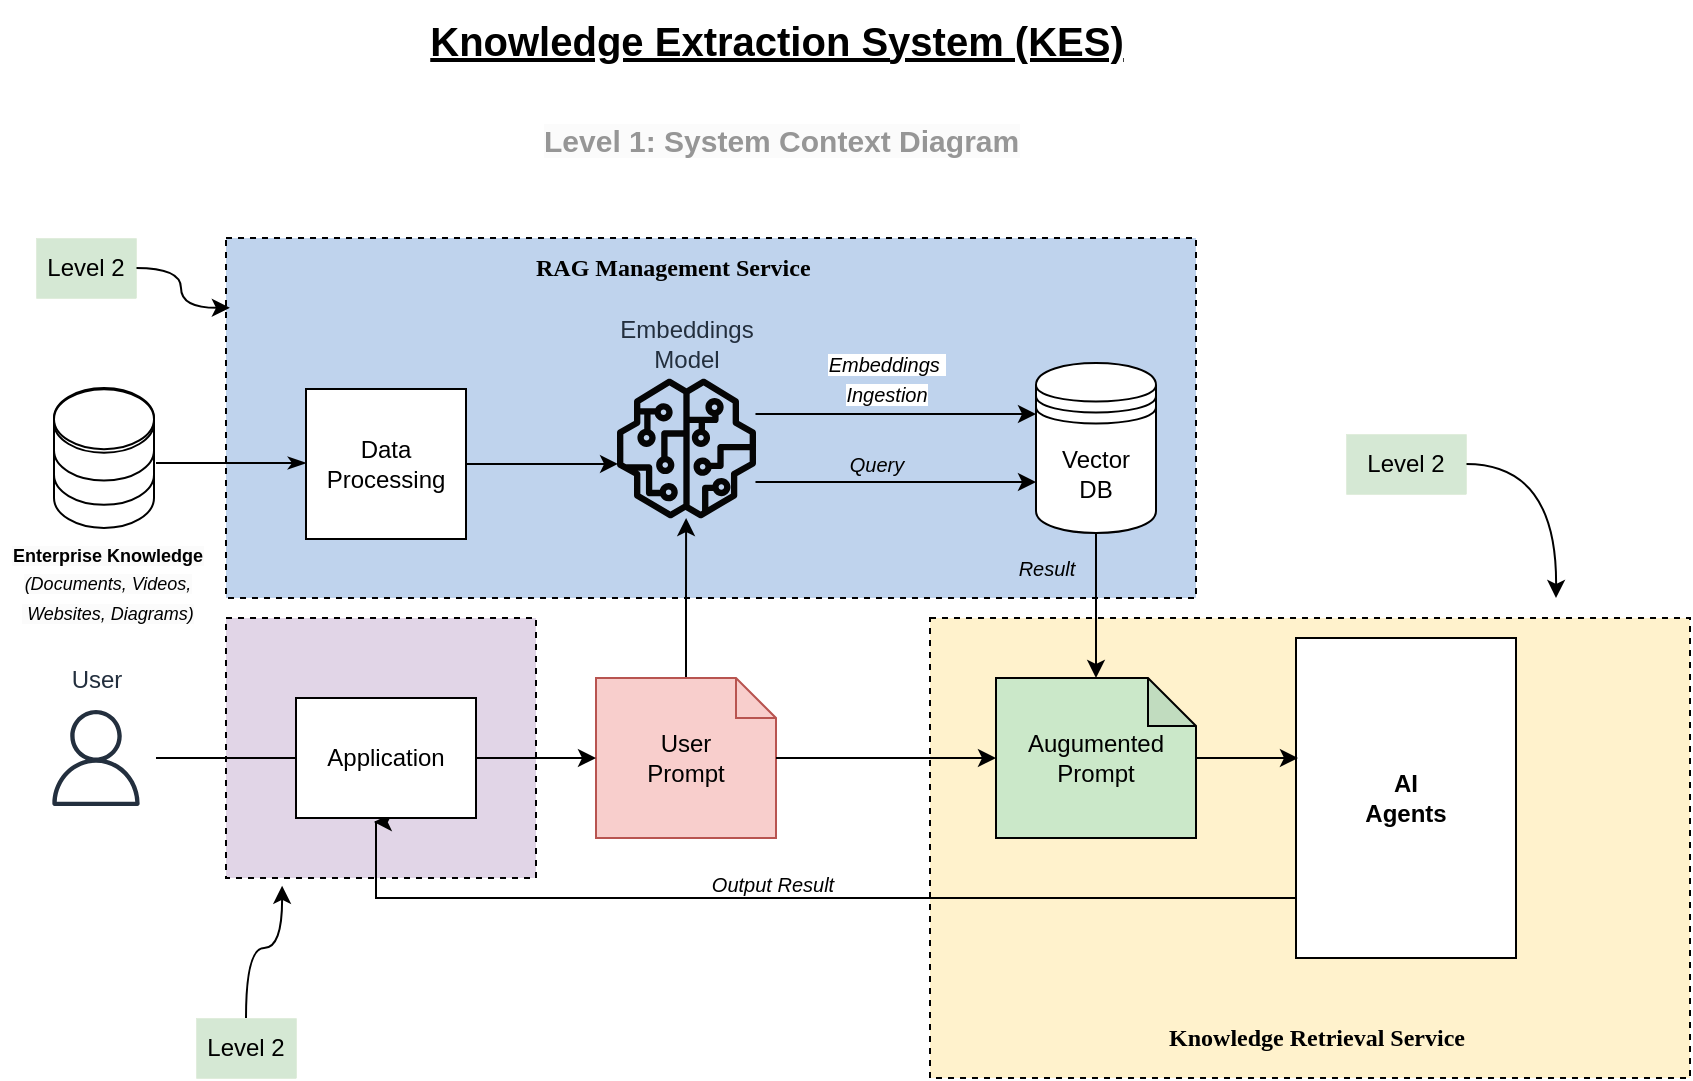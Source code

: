 <mxfile version="24.6.5" type="device" pages="3">
  <diagram id="IQ3GSKXfg_-eU6WozovR" name="L1: Context">
    <mxGraphModel dx="934" dy="600" grid="1" gridSize="10" guides="1" tooltips="1" connect="1" arrows="1" fold="1" page="1" pageScale="1" pageWidth="850" pageHeight="1100" math="0" shadow="0">
      <root>
        <mxCell id="0" />
        <mxCell id="1" parent="0" />
        <mxCell id="49wbYsz8vPmdmnc5h5OA-12" value="" style="rounded=0;whiteSpace=wrap;html=1;strokeColor=#000000;strokeWidth=1;fillColor=#e1d5e7;dashed=1;" parent="1" vertex="1">
          <mxGeometry x="115" y="309" width="155" height="130" as="geometry" />
        </mxCell>
        <mxCell id="osSxabv7Dy8EvOA_KzUz-53" value="" style="rounded=0;whiteSpace=wrap;html=1;strokeColor=default;strokeWidth=1;fillColor=#fff2cc;dashed=1;" parent="1" vertex="1">
          <mxGeometry x="467" y="309" width="380" height="230" as="geometry" />
        </mxCell>
        <mxCell id="osSxabv7Dy8EvOA_KzUz-44" value="" style="rounded=0;whiteSpace=wrap;html=1;strokeColor=default;strokeWidth=1;fillColor=#bfd3ed;dashed=1;" parent="1" vertex="1">
          <mxGeometry x="115" y="119" width="485" height="180" as="geometry" />
        </mxCell>
        <mxCell id="osSxabv7Dy8EvOA_KzUz-25" style="edgeStyle=orthogonalEdgeStyle;rounded=0;orthogonalLoop=1;jettySize=auto;html=1;entryX=0;entryY=0.7;entryDx=0;entryDy=0;fillColor=#fff2cc;strokeColor=#000000;" parent="1" source="osSxabv7Dy8EvOA_KzUz-6" target="osSxabv7Dy8EvOA_KzUz-7" edge="1">
          <mxGeometry relative="1" as="geometry">
            <Array as="points">
              <mxPoint x="410" y="241" />
              <mxPoint x="410" y="241" />
            </Array>
          </mxGeometry>
        </mxCell>
        <mxCell id="osSxabv7Dy8EvOA_KzUz-27" style="edgeStyle=orthogonalEdgeStyle;rounded=0;orthogonalLoop=1;jettySize=auto;html=1;entryX=0;entryY=0.3;entryDx=0;entryDy=0;" parent="1" source="osSxabv7Dy8EvOA_KzUz-6" target="osSxabv7Dy8EvOA_KzUz-7" edge="1">
          <mxGeometry relative="1" as="geometry">
            <Array as="points">
              <mxPoint x="410" y="207" />
              <mxPoint x="410" y="207" />
            </Array>
          </mxGeometry>
        </mxCell>
        <mxCell id="osSxabv7Dy8EvOA_KzUz-6" value="Embeddings&lt;br&gt;Model" style="outlineConnect=0;fontColor=#232F3E;gradientColor=none;fillColor=#050505;strokeColor=default;verticalLabelPosition=top;verticalAlign=bottom;align=center;html=1;fontSize=12;fontStyle=0;aspect=fixed;pointerEvents=1;shape=mxgraph.aws4.sagemaker_model;strokeWidth=0;labelPosition=center;shadow=0;expand=1;" parent="1" vertex="1">
          <mxGeometry x="310" y="189" width="70" height="70" as="geometry" />
        </mxCell>
        <mxCell id="osSxabv7Dy8EvOA_KzUz-7" value="Vector&lt;br&gt;DB" style="shape=datastore;whiteSpace=wrap;html=1;" parent="1" vertex="1">
          <mxGeometry x="520" y="181.5" width="60" height="85" as="geometry" />
        </mxCell>
        <mxCell id="osSxabv7Dy8EvOA_KzUz-40" style="edgeStyle=orthogonalEdgeStyle;rounded=0;orthogonalLoop=1;jettySize=auto;html=1;exitX=0;exitY=0.75;exitDx=0;exitDy=0;entryX=0.433;entryY=1.033;entryDx=0;entryDy=0;entryPerimeter=0;" parent="1" source="osSxabv7Dy8EvOA_KzUz-10" target="osSxabv7Dy8EvOA_KzUz-61" edge="1">
          <mxGeometry relative="1" as="geometry">
            <mxPoint x="190" y="419" as="targetPoint" />
            <Array as="points">
              <mxPoint x="650" y="449" />
              <mxPoint x="190" y="449" />
            </Array>
          </mxGeometry>
        </mxCell>
        <mxCell id="osSxabv7Dy8EvOA_KzUz-10" value="&lt;b&gt;AI&lt;br&gt;Agents&lt;/b&gt;" style="rounded=0;whiteSpace=wrap;html=1;" parent="1" vertex="1">
          <mxGeometry x="650" y="319" width="110" height="160" as="geometry" />
        </mxCell>
        <mxCell id="osSxabv7Dy8EvOA_KzUz-11" value="Augumented&lt;br&gt;Prompt" style="shape=note;whiteSpace=wrap;html=1;backgroundOutline=1;darkOpacity=0.05;fillColor=#cbe8c9;align=center;size=24;" parent="1" vertex="1">
          <mxGeometry x="500" y="339" width="100" height="80" as="geometry" />
        </mxCell>
        <mxCell id="osSxabv7Dy8EvOA_KzUz-23" style="edgeStyle=orthogonalEdgeStyle;rounded=0;orthogonalLoop=1;jettySize=auto;html=1;exitX=0.5;exitY=0;exitDx=0;exitDy=0;exitPerimeter=0;fillColor=#fff2cc;strokeColor=#000000;" parent="1" source="osSxabv7Dy8EvOA_KzUz-14" target="osSxabv7Dy8EvOA_KzUz-6" edge="1">
          <mxGeometry relative="1" as="geometry" />
        </mxCell>
        <mxCell id="osSxabv7Dy8EvOA_KzUz-14" value="User &lt;br&gt;Prompt" style="shape=note;size=20;whiteSpace=wrap;html=1;fillColor=#f8cecc;strokeColor=#b85450;" parent="1" vertex="1">
          <mxGeometry x="300" y="339" width="90" height="80" as="geometry" />
        </mxCell>
        <mxCell id="osSxabv7Dy8EvOA_KzUz-63" style="edgeStyle=orthogonalEdgeStyle;curved=1;rounded=0;orthogonalLoop=1;jettySize=auto;html=1;entryX=0;entryY=0.5;entryDx=0;entryDy=0;startArrow=none;startFill=0;endArrow=none;endFill=0;" parent="1" source="osSxabv7Dy8EvOA_KzUz-17" target="osSxabv7Dy8EvOA_KzUz-61" edge="1">
          <mxGeometry relative="1" as="geometry" />
        </mxCell>
        <mxCell id="osSxabv7Dy8EvOA_KzUz-17" value="User" style="sketch=0;outlineConnect=0;fontColor=#232F3E;gradientColor=none;strokeColor=#232F3E;fillColor=#ffffff;dashed=0;verticalLabelPosition=top;verticalAlign=bottom;align=center;html=1;fontSize=12;fontStyle=0;aspect=fixed;shape=mxgraph.aws4.resourceIcon;resIcon=mxgraph.aws4.user;labelPosition=center;" parent="1" vertex="1">
          <mxGeometry x="20" y="349" width="60" height="60" as="geometry" />
        </mxCell>
        <mxCell id="osSxabv7Dy8EvOA_KzUz-26" style="edgeStyle=orthogonalEdgeStyle;rounded=0;orthogonalLoop=1;jettySize=auto;html=1;entryX=0.5;entryY=0;entryDx=0;entryDy=0;entryPerimeter=0;fillColor=#fff2cc;strokeColor=#000000;" parent="1" source="osSxabv7Dy8EvOA_KzUz-7" target="osSxabv7Dy8EvOA_KzUz-11" edge="1">
          <mxGeometry relative="1" as="geometry" />
        </mxCell>
        <mxCell id="osSxabv7Dy8EvOA_KzUz-33" value="&lt;i style=&quot;font-size: 10px;&quot;&gt;Query&lt;/i&gt;" style="text;html=1;align=center;verticalAlign=middle;resizable=0;points=[];autosize=1;strokeColor=none;fillColor=none;fontSize=10;" parent="1" vertex="1">
          <mxGeometry x="415" y="217" width="50" height="30" as="geometry" />
        </mxCell>
        <mxCell id="osSxabv7Dy8EvOA_KzUz-36" value="&lt;i style=&quot;font-size: 10px;&quot;&gt;&lt;span style=&quot;background-color: rgb(255, 255, 255);&quot;&gt;Embeddings&amp;nbsp;&lt;/span&gt;&lt;br style=&quot;&quot;&gt;&lt;span style=&quot;background-color: rgb(255, 255, 255);&quot;&gt;Ingestion&lt;/span&gt;&lt;/i&gt;" style="text;html=1;align=center;verticalAlign=middle;resizable=0;points=[];autosize=1;strokeColor=none;fillColor=none;" parent="1" vertex="1">
          <mxGeometry x="405" y="169" width="80" height="40" as="geometry" />
        </mxCell>
        <mxCell id="osSxabv7Dy8EvOA_KzUz-37" value="&lt;i style=&quot;font-size: 10px;&quot;&gt;Result&lt;/i&gt;" style="text;html=1;align=center;verticalAlign=middle;resizable=0;points=[];autosize=1;strokeColor=none;fillColor=none;fontSize=10;" parent="1" vertex="1">
          <mxGeometry x="500" y="269" width="50" height="30" as="geometry" />
        </mxCell>
        <mxCell id="osSxabv7Dy8EvOA_KzUz-38" value="&lt;i style=&quot;font-size: 10px;&quot;&gt;Output Result&lt;/i&gt;" style="text;html=1;align=center;verticalAlign=middle;resizable=0;points=[];autosize=1;strokeColor=none;fillColor=none;fontSize=10;" parent="1" vertex="1">
          <mxGeometry x="348" y="427" width="80" height="30" as="geometry" />
        </mxCell>
        <mxCell id="49wbYsz8vPmdmnc5h5OA-10" style="edgeStyle=orthogonalEdgeStyle;rounded=0;orthogonalLoop=1;jettySize=auto;html=1;endArrow=none;endFill=0;startArrow=classicThin;startFill=1;" parent="1" source="osSxabv7Dy8EvOA_KzUz-42" edge="1">
          <mxGeometry relative="1" as="geometry">
            <mxPoint x="80" y="231.5" as="targetPoint" />
          </mxGeometry>
        </mxCell>
        <mxCell id="osSxabv7Dy8EvOA_KzUz-42" value="Data &lt;br&gt;Processing" style="rounded=0;whiteSpace=wrap;html=1;" parent="1" vertex="1">
          <mxGeometry x="155" y="194.5" width="80" height="75" as="geometry" />
        </mxCell>
        <mxCell id="osSxabv7Dy8EvOA_KzUz-59" style="edgeStyle=orthogonalEdgeStyle;curved=1;rounded=0;orthogonalLoop=1;jettySize=auto;html=1;entryX=0.004;entryY=0.194;entryDx=0;entryDy=0;entryPerimeter=0;" parent="1" source="osSxabv7Dy8EvOA_KzUz-48" target="osSxabv7Dy8EvOA_KzUz-44" edge="1">
          <mxGeometry relative="1" as="geometry" />
        </mxCell>
        <mxCell id="osSxabv7Dy8EvOA_KzUz-48" value="Level 2" style="rounded=0;whiteSpace=wrap;html=1;fillColor=#d5e8d4;strokeColor=#82b366;strokeWidth=0;" parent="1" vertex="1">
          <mxGeometry x="20" y="119" width="50" height="30" as="geometry" />
        </mxCell>
        <mxCell id="osSxabv7Dy8EvOA_KzUz-64" style="edgeStyle=orthogonalEdgeStyle;curved=1;rounded=0;orthogonalLoop=1;jettySize=auto;html=1;" parent="1" source="osSxabv7Dy8EvOA_KzUz-52" edge="1">
          <mxGeometry relative="1" as="geometry">
            <mxPoint x="780" y="299" as="targetPoint" />
          </mxGeometry>
        </mxCell>
        <mxCell id="osSxabv7Dy8EvOA_KzUz-52" value="Level 2" style="rounded=0;whiteSpace=wrap;html=1;fillColor=#d5e8d4;strokeColor=#82b366;strokeWidth=0;" parent="1" vertex="1">
          <mxGeometry x="675" y="217" width="60" height="30" as="geometry" />
        </mxCell>
        <mxCell id="osSxabv7Dy8EvOA_KzUz-60" value="&lt;font style=&quot;font-size: 20px;&quot;&gt;&lt;b&gt;&lt;u&gt;&lt;span style=&quot;background-color: initial;&quot;&gt;Knowledge Extraction System (KES)&lt;/span&gt;&lt;/u&gt;&lt;/b&gt;&lt;/font&gt;" style="text;html=1;align=center;verticalAlign=middle;resizable=0;points=[];autosize=1;strokeColor=none;fillColor=none;" parent="1" vertex="1">
          <mxGeometry x="205" width="370" height="40" as="geometry" />
        </mxCell>
        <mxCell id="osSxabv7Dy8EvOA_KzUz-61" value="Application" style="rounded=0;whiteSpace=wrap;html=1;" parent="1" vertex="1">
          <mxGeometry x="150" y="349" width="90" height="60" as="geometry" />
        </mxCell>
        <mxCell id="osSxabv7Dy8EvOA_KzUz-65" value="&lt;b&gt;&lt;font face=&quot;Verdana&quot;&gt;Knowledge Retrieval Service&lt;/font&gt;&lt;/b&gt;" style="text;html=1;align=center;verticalAlign=middle;resizable=0;points=[];autosize=1;strokeColor=none;fillColor=none;" parent="1" vertex="1">
          <mxGeometry x="550" y="504" width="220" height="30" as="geometry" />
        </mxCell>
        <mxCell id="osSxabv7Dy8EvOA_KzUz-66" value="&lt;b&gt;&lt;font face=&quot;Verdana&quot;&gt;RAG Management Service&lt;/font&gt;&lt;/b&gt;" style="text;html=1;align=left;verticalAlign=middle;resizable=0;points=[];autosize=1;strokeColor=none;fillColor=none;" parent="1" vertex="1">
          <mxGeometry x="267.5" y="119" width="200" height="30" as="geometry" />
        </mxCell>
        <mxCell id="vlpLG25OEq0fYvbnJFTa-1" style="edgeStyle=orthogonalEdgeStyle;rounded=0;orthogonalLoop=1;jettySize=auto;html=1;entryX=0;entryY=0.5;entryDx=0;entryDy=0;entryPerimeter=0;" parent="1" source="osSxabv7Dy8EvOA_KzUz-61" target="osSxabv7Dy8EvOA_KzUz-14" edge="1">
          <mxGeometry relative="1" as="geometry" />
        </mxCell>
        <mxCell id="vlpLG25OEq0fYvbnJFTa-2" style="edgeStyle=orthogonalEdgeStyle;rounded=0;orthogonalLoop=1;jettySize=auto;html=1;entryX=0;entryY=0.5;entryDx=0;entryDy=0;entryPerimeter=0;" parent="1" source="osSxabv7Dy8EvOA_KzUz-14" target="osSxabv7Dy8EvOA_KzUz-11" edge="1">
          <mxGeometry relative="1" as="geometry" />
        </mxCell>
        <mxCell id="vlpLG25OEq0fYvbnJFTa-4" style="edgeStyle=orthogonalEdgeStyle;rounded=0;orthogonalLoop=1;jettySize=auto;html=1;entryX=0.009;entryY=0.375;entryDx=0;entryDy=0;entryPerimeter=0;" parent="1" source="osSxabv7Dy8EvOA_KzUz-11" target="osSxabv7Dy8EvOA_KzUz-10" edge="1">
          <mxGeometry relative="1" as="geometry" />
        </mxCell>
        <mxCell id="49wbYsz8vPmdmnc5h5OA-5" value="" style="group" parent="1" vertex="1" connectable="0">
          <mxGeometry x="29" y="194" width="50" height="70" as="geometry" />
        </mxCell>
        <mxCell id="49wbYsz8vPmdmnc5h5OA-1" value="" style="shape=cylinder3;whiteSpace=wrap;html=1;boundedLbl=1;backgroundOutline=1;size=15;" parent="49wbYsz8vPmdmnc5h5OA-5" vertex="1">
          <mxGeometry y="23.719" width="50" height="46.281" as="geometry" />
        </mxCell>
        <mxCell id="49wbYsz8vPmdmnc5h5OA-2" value="" style="shape=cylinder3;whiteSpace=wrap;html=1;boundedLbl=1;backgroundOutline=1;size=15;" parent="49wbYsz8vPmdmnc5h5OA-5" vertex="1">
          <mxGeometry y="12.149" width="50" height="46.281" as="geometry" />
        </mxCell>
        <mxCell id="49wbYsz8vPmdmnc5h5OA-4" value="" style="shape=cylinder3;whiteSpace=wrap;html=1;boundedLbl=1;backgroundOutline=1;size=15;" parent="49wbYsz8vPmdmnc5h5OA-5" vertex="1">
          <mxGeometry width="50" height="46.281" as="geometry" />
        </mxCell>
        <mxCell id="49wbYsz8vPmdmnc5h5OA-3" value="" style="shape=cylinder3;whiteSpace=wrap;html=1;boundedLbl=1;backgroundOutline=1;size=15;" parent="49wbYsz8vPmdmnc5h5OA-5" vertex="1">
          <mxGeometry y="0.579" width="50" height="31.818" as="geometry" />
        </mxCell>
        <mxCell id="49wbYsz8vPmdmnc5h5OA-6" value="&lt;b&gt;&lt;span style=&quot;color: rgb(0, 0, 0); font-family: Helvetica; font-size: 9px; font-style: normal; font-variant-ligatures: normal; font-variant-caps: normal; letter-spacing: normal; orphans: 2; text-indent: 0px; text-transform: none; widows: 2; word-spacing: 0px; -webkit-text-stroke-width: 0px; white-space: nowrap; background-color: rgb(251, 251, 251); text-decoration-thickness: initial; text-decoration-style: initial; text-decoration-color: initial; float: none; display: inline !important;&quot;&gt;Enterprise Knowledge&lt;/span&gt;&lt;br style=&quot;forced-color-adjust: none; color: rgb(0, 0, 0); font-family: Helvetica; font-size: 9px; font-style: normal; font-variant-ligatures: normal; font-variant-caps: normal; letter-spacing: normal; orphans: 2; text-indent: 0px; text-transform: none; widows: 2; word-spacing: 0px; -webkit-text-stroke-width: 0px; white-space: nowrap; background-color: rgb(251, 251, 251); text-decoration-thickness: initial; text-decoration-style: initial; text-decoration-color: initial;&quot;&gt;&lt;/b&gt;&lt;i style=&quot;forced-color-adjust: none; color: rgb(0, 0, 0); font-family: Helvetica; font-size: 9px; font-variant-ligatures: normal; font-variant-caps: normal; font-weight: 400; letter-spacing: normal; orphans: 2; text-indent: 0px; text-transform: none; widows: 2; word-spacing: 0px; -webkit-text-stroke-width: 0px; white-space: nowrap; background-color: rgb(251, 251, 251); text-decoration-thickness: initial; text-decoration-style: initial; text-decoration-color: initial;&quot;&gt;(Documents, Videos,&lt;br style=&quot;forced-color-adjust: none;&quot;&gt;&amp;nbsp;Websites, Diagrams)&lt;/i&gt;" style="text;whiteSpace=wrap;html=1;align=center;" parent="1" vertex="1">
          <mxGeometry x="2" y="263" width="108" height="57" as="geometry" />
        </mxCell>
        <mxCell id="49wbYsz8vPmdmnc5h5OA-11" style="edgeStyle=orthogonalEdgeStyle;rounded=0;orthogonalLoop=1;jettySize=auto;html=1;entryX=0.011;entryY=0.614;entryDx=0;entryDy=0;entryPerimeter=0;" parent="1" source="osSxabv7Dy8EvOA_KzUz-42" target="osSxabv7Dy8EvOA_KzUz-6" edge="1">
          <mxGeometry relative="1" as="geometry" />
        </mxCell>
        <mxCell id="49wbYsz8vPmdmnc5h5OA-13" value="Level 2" style="rounded=0;whiteSpace=wrap;html=1;fillColor=#d5e8d4;strokeColor=#82b366;strokeWidth=0;" parent="1" vertex="1">
          <mxGeometry x="100" y="509" width="50" height="30" as="geometry" />
        </mxCell>
        <mxCell id="49wbYsz8vPmdmnc5h5OA-16" style="edgeStyle=orthogonalEdgeStyle;curved=1;rounded=0;orthogonalLoop=1;jettySize=auto;html=1;exitX=0.5;exitY=0;exitDx=0;exitDy=0;entryX=0.181;entryY=1.03;entryDx=0;entryDy=0;entryPerimeter=0;" parent="1" source="49wbYsz8vPmdmnc5h5OA-13" target="49wbYsz8vPmdmnc5h5OA-12" edge="1">
          <mxGeometry relative="1" as="geometry" />
        </mxCell>
        <mxCell id="EMXtW1XM2IFaAMDubXws-1" value="&lt;b style=&quot;forced-color-adjust: none; font-family: Helvetica; font-size: 15px; font-style: normal; font-variant-ligatures: normal; font-variant-caps: normal; letter-spacing: normal; orphans: 2; text-align: center; text-indent: 0px; text-transform: none; widows: 2; word-spacing: 0px; -webkit-text-stroke-width: 0px; white-space: nowrap; background-color: rgb(251, 251, 251);&quot;&gt;&lt;span style=&quot;forced-color-adjust: none; font-size: 15px;&quot;&gt;&lt;span style=&quot;forced-color-adjust: none; background-color: initial; font-size: 15px;&quot;&gt;Level 1: System Context Diagram&lt;/span&gt;&lt;/span&gt;&lt;/b&gt;" style="text;whiteSpace=wrap;html=1;fontColor=#969696;fontStyle=0;fontSize=15;" parent="1" vertex="1">
          <mxGeometry x="272" y="55" width="250" height="30" as="geometry" />
        </mxCell>
      </root>
    </mxGraphModel>
  </diagram>
  <diagram id="Do5Yi-nUrpJ-TU3zVLvw" name="L2:  RMS">
    <mxGraphModel dx="934" dy="600" grid="1" gridSize="10" guides="1" tooltips="1" connect="1" arrows="1" fold="1" page="1" pageScale="1" pageWidth="850" pageHeight="1100" math="0" shadow="0">
      <root>
        <mxCell id="0" />
        <mxCell id="1" parent="0" />
        <mxCell id="qwRbH4NGkkBx0wUy_MrU-9" style="edgeStyle=elbowEdgeStyle;rounded=0;orthogonalLoop=1;jettySize=auto;elbow=vertical;html=1;exitX=0.25;exitY=1;exitDx=0;exitDy=0;endArrow=none;endFill=0;startArrow=classicThin;startFill=1;" parent="1" source="qwRbH4NGkkBx0wUy_MrU-5" edge="1">
          <mxGeometry relative="1" as="geometry">
            <mxPoint x="453" y="400" as="targetPoint" />
          </mxGeometry>
        </mxCell>
        <mxCell id="qwRbH4NGkkBx0wUy_MrU-5" value="" style="whiteSpace=wrap;html=1;aspect=fixed;fillColor=#f5f5f5;fontColor=#333333;strokeColor=#969696;" parent="1" vertex="1">
          <mxGeometry x="430.47" y="230" width="89.53" height="89.53" as="geometry" />
        </mxCell>
        <mxCell id="qwRbH4NGkkBx0wUy_MrU-1" style="edgeStyle=elbowEdgeStyle;rounded=0;orthogonalLoop=1;jettySize=auto;elbow=vertical;html=1;entryX=0.5;entryY=0;entryDx=0;entryDy=0;" parent="1" edge="1">
          <mxGeometry relative="1" as="geometry">
            <mxPoint x="672.0" y="219.94" as="targetPoint" />
            <mxPoint x="472" y="230" as="sourcePoint" />
            <Array as="points">
              <mxPoint x="570" y="180" />
            </Array>
          </mxGeometry>
        </mxCell>
        <mxCell id="qwRbH4NGkkBx0wUy_MrU-3" style="edgeStyle=elbowEdgeStyle;rounded=0;orthogonalLoop=1;jettySize=auto;elbow=vertical;html=1;entryX=0.5;entryY=1;entryDx=0;entryDy=0;" parent="1" edge="1">
          <mxGeometry relative="1" as="geometry">
            <mxPoint x="654" y="312.47" as="targetPoint" />
            <mxPoint x="475" y="321" as="sourcePoint" />
            <Array as="points">
              <mxPoint x="560" y="341" />
            </Array>
          </mxGeometry>
        </mxCell>
        <mxCell id="93rpx-9AS516aNNzOWQ3-4" value="" style="outlineConnect=0;fontColor=#232F3E;gradientColor=none;fillColor=#050505;strokeColor=default;verticalLabelPosition=bottom;verticalAlign=top;align=center;html=1;fontSize=12;fontStyle=0;aspect=fixed;pointerEvents=1;shape=mxgraph.aws4.sagemaker_model;strokeWidth=0;labelPosition=center;shadow=0;expand=1;" parent="1" vertex="1">
          <mxGeometry x="440" y="241.47" width="70" height="70" as="geometry" />
        </mxCell>
        <mxCell id="qwRbH4NGkkBx0wUy_MrU-10" style="edgeStyle=elbowEdgeStyle;rounded=0;orthogonalLoop=1;jettySize=auto;elbow=vertical;html=1;" parent="1" source="93rpx-9AS516aNNzOWQ3-5" edge="1">
          <mxGeometry relative="1" as="geometry">
            <mxPoint x="675" y="400" as="targetPoint" />
          </mxGeometry>
        </mxCell>
        <mxCell id="93rpx-9AS516aNNzOWQ3-5" value="Vector&lt;br&gt;DB&lt;div&gt;&lt;i&gt;(Regular or Graph)&lt;/i&gt;&lt;/div&gt;" style="shape=datastore;whiteSpace=wrap;html=1;fillColor=none;strokeColor=default;" parent="1" vertex="1">
          <mxGeometry x="620" y="219.94" width="110" height="91.53" as="geometry" />
        </mxCell>
        <mxCell id="93rpx-9AS516aNNzOWQ3-6" value="&lt;i style=&quot;font-size: 10px;&quot;&gt;Data&amp;nbsp;&lt;br&gt;Chunks&lt;/i&gt;" style="text;html=1;align=center;verticalAlign=middle;resizable=0;points=[];autosize=1;strokeColor=none;fillColor=none;fontSize=10;" parent="1" vertex="1">
          <mxGeometry x="370.47" y="238.47" width="60" height="40" as="geometry" />
        </mxCell>
        <mxCell id="93rpx-9AS516aNNzOWQ3-7" value="&lt;span style=&quot;font-size: 10px; background-color: rgb(255, 255, 255);&quot;&gt;&lt;i&gt;User Prompt&lt;/i&gt;&lt;/span&gt;" style="text;html=1;align=center;verticalAlign=middle;resizable=0;points=[];autosize=1;strokeColor=none;fillColor=none;" parent="1" vertex="1">
          <mxGeometry x="414" y="400" width="80" height="30" as="geometry" />
        </mxCell>
        <mxCell id="93rpx-9AS516aNNzOWQ3-8" value="&lt;i style=&quot;font-size: 10px;&quot;&gt;Embeddings&lt;/i&gt;" style="text;html=1;align=center;verticalAlign=middle;resizable=0;points=[];autosize=1;strokeColor=none;fillColor=none;fontSize=10;" parent="1" vertex="1">
          <mxGeometry x="530" y="158" width="80" height="30" as="geometry" />
        </mxCell>
        <mxCell id="MTiPL73PXNJhoYqY0i4r-1" value="&lt;font style=&quot;font-size: 20px;&quot;&gt;&lt;b&gt;&lt;u&gt;&lt;span style=&quot;background-color: initial;&quot;&gt;Knowledge Extraction System&lt;/span&gt;&lt;/u&gt;&lt;/b&gt;&lt;/font&gt;" style="text;html=1;align=center;verticalAlign=middle;resizable=0;points=[];autosize=1;strokeColor=none;fillColor=none;" parent="1" vertex="1">
          <mxGeometry x="235" width="310" height="40" as="geometry" />
        </mxCell>
        <mxCell id="86cQk14IcCjGzj0LjTL6-1" value="&lt;b style=&quot;forced-color-adjust: none; font-family: Helvetica; font-size: 15px; font-style: normal; font-variant-ligatures: normal; font-variant-caps: normal; letter-spacing: normal; orphans: 2; text-align: center; text-indent: 0px; text-transform: none; widows: 2; word-spacing: 0px; -webkit-text-stroke-width: 0px; white-space: nowrap; background-color: rgb(251, 251, 251);&quot;&gt;&lt;span style=&quot;forced-color-adjust: none; font-size: 15px;&quot;&gt;&lt;span style=&quot;forced-color-adjust: none; background-color: initial; font-size: 15px;&quot;&gt;Level 2: RAG Management Service&lt;/span&gt;&lt;/span&gt;&lt;/b&gt;" style="text;whiteSpace=wrap;html=1;fontColor=#969696;fontStyle=0;fontSize=15;" parent="1" vertex="1">
          <mxGeometry x="272" y="55" width="250" height="30" as="geometry" />
        </mxCell>
        <mxCell id="Dt43Sou8rgymxmS0eVFY-34" style="edgeStyle=orthogonalEdgeStyle;rounded=0;orthogonalLoop=1;jettySize=auto;html=1;" parent="1" edge="1">
          <mxGeometry relative="1" as="geometry">
            <mxPoint x="290.0" y="275" as="targetPoint" />
            <mxPoint x="260.0" y="275.059" as="sourcePoint" />
          </mxGeometry>
        </mxCell>
        <mxCell id="Dt43Sou8rgymxmS0eVFY-18" style="edgeStyle=orthogonalEdgeStyle;curved=1;rounded=0;orthogonalLoop=1;jettySize=auto;html=1;entryX=0;entryY=0.816;entryDx=0;entryDy=0;entryPerimeter=0;endArrow=classicThin;endFill=1;" parent="1" edge="1">
          <mxGeometry relative="1" as="geometry">
            <mxPoint x="107" y="422" as="sourcePoint" />
            <mxPoint x="160.0" y="422" as="targetPoint" />
          </mxGeometry>
        </mxCell>
        <mxCell id="Dt43Sou8rgymxmS0eVFY-19" style="edgeStyle=orthogonalEdgeStyle;curved=1;rounded=0;orthogonalLoop=1;jettySize=auto;html=1;entryX=-0.008;entryY=0.616;entryDx=0;entryDy=0;entryPerimeter=0;endArrow=classicThin;endFill=1;" parent="1" edge="1">
          <mxGeometry relative="1" as="geometry">
            <mxPoint x="108.0" y="360" as="sourcePoint" />
            <mxPoint x="159.2" y="360" as="targetPoint" />
          </mxGeometry>
        </mxCell>
        <mxCell id="Dt43Sou8rgymxmS0eVFY-20" style="edgeStyle=orthogonalEdgeStyle;curved=1;rounded=0;orthogonalLoop=1;jettySize=auto;html=1;entryX=-0.025;entryY=0.384;entryDx=0;entryDy=0;entryPerimeter=0;" parent="1" edge="1">
          <mxGeometry relative="1" as="geometry">
            <mxPoint x="107.5" y="294.0" as="sourcePoint" />
            <mxPoint x="157.5" y="294.0" as="targetPoint" />
          </mxGeometry>
        </mxCell>
        <mxCell id="Dt43Sou8rgymxmS0eVFY-21" style="edgeStyle=orthogonalEdgeStyle;curved=1;rounded=0;orthogonalLoop=1;jettySize=auto;html=1;entryX=-0.008;entryY=0.176;entryDx=0;entryDy=0;entryPerimeter=0;" parent="1" edge="1">
          <mxGeometry relative="1" as="geometry">
            <mxPoint x="107.5" y="194" as="sourcePoint" />
            <mxPoint x="159.2" y="194" as="targetPoint" />
          </mxGeometry>
        </mxCell>
        <mxCell id="qwRbH4NGkkBx0wUy_MrU-8" style="edgeStyle=elbowEdgeStyle;rounded=0;orthogonalLoop=1;jettySize=auto;elbow=vertical;html=1;" parent="1" edge="1">
          <mxGeometry relative="1" as="geometry">
            <mxPoint x="430.0" y="276.705" as="targetPoint" />
            <mxPoint x="370.0" y="276.353" as="sourcePoint" />
          </mxGeometry>
        </mxCell>
        <mxCell id="qwRbH4NGkkBx0wUy_MrU-2" value="&lt;span style=&quot;color: rgb(35, 47, 62); font-family: Helvetica; font-size: 12px; font-style: normal; font-variant-ligatures: normal; font-variant-caps: normal; font-weight: 400; letter-spacing: normal; orphans: 2; text-align: center; text-indent: 0px; text-transform: none; widows: 2; word-spacing: 0px; -webkit-text-stroke-width: 0px; white-space: nowrap; background-color: rgb(251, 251, 251); text-decoration-thickness: initial; text-decoration-style: initial; text-decoration-color: initial; display: inline !important; float: none;&quot;&gt;Embeddings&lt;/span&gt;&lt;br style=&quot;forced-color-adjust: none; color: rgb(35, 47, 62); font-family: Helvetica; font-size: 12px; font-style: normal; font-variant-ligatures: normal; font-variant-caps: normal; font-weight: 400; letter-spacing: normal; orphans: 2; text-align: center; text-indent: 0px; text-transform: none; widows: 2; word-spacing: 0px; -webkit-text-stroke-width: 0px; white-space: nowrap; background-color: rgb(251, 251, 251); text-decoration-thickness: initial; text-decoration-style: initial; text-decoration-color: initial;&quot;&gt;&lt;span style=&quot;color: rgb(35, 47, 62); font-family: Helvetica; font-size: 12px; font-style: normal; font-variant-ligatures: normal; font-variant-caps: normal; font-weight: 400; letter-spacing: normal; orphans: 2; text-align: center; text-indent: 0px; text-transform: none; widows: 2; word-spacing: 0px; -webkit-text-stroke-width: 0px; white-space: nowrap; background-color: rgb(251, 251, 251); text-decoration-thickness: initial; text-decoration-style: initial; text-decoration-color: initial; display: inline !important; float: none;&quot;&gt;Model&lt;/span&gt;" style="text;whiteSpace=wrap;html=1;" parent="1" vertex="1">
          <mxGeometry x="522" y="259.77" width="70" height="30" as="geometry" />
        </mxCell>
        <mxCell id="qwRbH4NGkkBx0wUy_MrU-4" value="&lt;i style=&quot;font-size: 10px;&quot;&gt;Query&lt;/i&gt;" style="text;html=1;align=center;verticalAlign=middle;resizable=0;points=[];autosize=1;strokeColor=none;fillColor=none;fontSize=10;" parent="1" vertex="1">
          <mxGeometry x="547" y="335" width="50" height="30" as="geometry" />
        </mxCell>
        <mxCell id="nl_Egu4imAR9o_nuHrb0-1" value="&lt;span style=&quot;font-size: 10px; background-color: rgb(255, 255, 255);&quot;&gt;&lt;i&gt;Query Result&lt;/i&gt;&lt;/span&gt;" style="text;html=1;align=center;verticalAlign=middle;resizable=0;points=[];autosize=1;strokeColor=none;fillColor=none;" parent="1" vertex="1">
          <mxGeometry x="635" y="400" width="80" height="30" as="geometry" />
        </mxCell>
        <mxCell id="RJXXtSjSS3QT3LCxNwAX-1" value="&lt;b&gt;Data&amp;nbsp;&lt;br&gt;Pre-processor&lt;/b&gt;" style="rounded=1;whiteSpace=wrap;html=1;fillColor=#969696;strokeColor=none;" parent="1" vertex="1">
          <mxGeometry x="160" y="164" width="100" height="286" as="geometry" />
        </mxCell>
        <mxCell id="RJXXtSjSS3QT3LCxNwAX-3" value="Documents" style="html=1;verticalLabelPosition=bottom;align=center;labelBackgroundColor=#ffffff;verticalAlign=top;strokeWidth=2;strokeColor=#0080F0;shadow=0;dashed=0;shape=mxgraph.ios7.icons.documents;" parent="1" vertex="1">
          <mxGeometry x="63" y="278" width="30" height="33.47" as="geometry" />
        </mxCell>
        <mxCell id="RJXXtSjSS3QT3LCxNwAX-4" value="Audio &amp;amp; Video" style="html=1;verticalLabelPosition=bottom;align=center;labelBackgroundColor=#ffffff;verticalAlign=top;strokeWidth=2;strokeColor=#0080F0;shadow=0;dashed=0;shape=mxgraph.ios7.icons.video_conversation;" parent="1" vertex="1">
          <mxGeometry x="60" y="350" width="36" height="20" as="geometry" />
        </mxCell>
        <mxCell id="RJXXtSjSS3QT3LCxNwAX-5" value="Technical Diagrams&lt;br&gt;&amp;amp; Other Pictures" style="shape=image;html=1;verticalAlign=top;verticalLabelPosition=bottom;labelBackgroundColor=#ffffff;imageAspect=0;aspect=fixed;image=https://cdn4.iconfinder.com/data/icons/evil-icons-user-interface/64/picture-128.png;imageBackground=none;" parent="1" vertex="1">
          <mxGeometry x="47" y="393" width="60" height="60" as="geometry" />
        </mxCell>
        <mxCell id="RJXXtSjSS3QT3LCxNwAX-10" value="Wiki &amp;amp; Web&lt;br&gt;Pages" style="sketch=0;pointerEvents=1;shadow=0;dashed=0;html=1;strokeColor=none;fillColor=#505050;labelPosition=center;verticalLabelPosition=bottom;verticalAlign=top;outlineConnect=0;align=center;shape=mxgraph.office.concepts.web_page;" parent="1" vertex="1">
          <mxGeometry x="60" y="170" width="50" height="54" as="geometry" />
        </mxCell>
        <mxCell id="RJXXtSjSS3QT3LCxNwAX-11" value="Data&lt;br&gt;Chunker" style="rounded=1;whiteSpace=wrap;html=1;" parent="1" vertex="1">
          <mxGeometry x="290" y="232.77" width="80" height="85.23" as="geometry" />
        </mxCell>
      </root>
    </mxGraphModel>
  </diagram>
  <diagram name="L2: KRS" id="b4Y0_WHi4mjiEJA2zrHK">
    <mxGraphModel dx="934" dy="600" grid="1" gridSize="10" guides="1" tooltips="1" connect="1" arrows="1" fold="1" page="1" pageScale="1" pageWidth="850" pageHeight="1100" math="0" shadow="0">
      <root>
        <mxCell id="NX4XYnB-upziRBIt7shQ-0" />
        <mxCell id="NX4XYnB-upziRBIt7shQ-1" parent="NX4XYnB-upziRBIt7shQ-0" />
        <mxCell id="NX4XYnB-upziRBIt7shQ-13" value="&lt;font style=&quot;font-size: 20px;&quot;&gt;&lt;b&gt;&lt;u&gt;&lt;span style=&quot;background-color: initial;&quot;&gt;Knowledge Extraction System&lt;/span&gt;&lt;/u&gt;&lt;/b&gt;&lt;/font&gt;" style="text;html=1;align=center;verticalAlign=middle;resizable=0;points=[];autosize=1;strokeColor=none;fillColor=none;" vertex="1" parent="NX4XYnB-upziRBIt7shQ-1">
          <mxGeometry x="235" width="310" height="40" as="geometry" />
        </mxCell>
        <mxCell id="NX4XYnB-upziRBIt7shQ-19" value="&lt;b style=&quot;forced-color-adjust: none; font-family: Helvetica; font-size: 15px; font-style: normal; font-variant-ligatures: normal; font-variant-caps: normal; letter-spacing: normal; orphans: 2; text-align: center; text-indent: 0px; text-transform: none; widows: 2; word-spacing: 0px; -webkit-text-stroke-width: 0px; white-space: nowrap; background-color: rgb(251, 251, 251);&quot;&gt;&lt;span style=&quot;forced-color-adjust: none; font-size: 15px;&quot;&gt;&lt;span style=&quot;forced-color-adjust: none; background-color: initial; font-size: 15px;&quot;&gt;Level 2: Knowledge Retrieval Service&lt;/span&gt;&lt;/span&gt;&lt;/b&gt;" style="text;whiteSpace=wrap;html=1;fontColor=#969696;fontStyle=0;fontSize=15;" vertex="1" parent="NX4XYnB-upziRBIt7shQ-1">
          <mxGeometry x="251" y="55" width="278" height="35" as="geometry" />
        </mxCell>
        <mxCell id="b-WuG7lMmvFp4cQlwH-K-1" style="edgeStyle=elbowEdgeStyle;rounded=0;orthogonalLoop=1;jettySize=auto;elbow=vertical;html=1;startArrow=classicThin;startFill=1;endArrow=none;endFill=0;entryX=1;entryY=0.5;entryDx=0;entryDy=0;" edge="1" parent="NX4XYnB-upziRBIt7shQ-1" source="b-WuG7lMmvFp4cQlwH-K-0" target="m4i0xq7XcvS2uddOrQqP-0">
          <mxGeometry relative="1" as="geometry">
            <mxPoint x="86" y="241" as="targetPoint" />
          </mxGeometry>
        </mxCell>
        <mxCell id="Cpm7kUXZ52MSqkf3I4yN-5" style="edgeStyle=elbowEdgeStyle;rounded=0;orthogonalLoop=1;jettySize=auto;elbow=vertical;html=1;" edge="1" parent="NX4XYnB-upziRBIt7shQ-1" source="b-WuG7lMmvFp4cQlwH-K-0" target="Cpm7kUXZ52MSqkf3I4yN-4">
          <mxGeometry relative="1" as="geometry" />
        </mxCell>
        <mxCell id="b-WuG7lMmvFp4cQlwH-K-0" value="Prompt&lt;br&gt;Template" style="rounded=1;whiteSpace=wrap;html=1;" vertex="1" parent="NX4XYnB-upziRBIt7shQ-1">
          <mxGeometry x="346" y="211" width="120" height="60" as="geometry" />
        </mxCell>
        <mxCell id="b-WuG7lMmvFp4cQlwH-K-2" value="&lt;div style=&quot;text-align: center;&quot;&gt;&lt;span style=&quot;background-color: initial;&quot;&gt;Vector DB&lt;br&gt;Query Result&lt;/span&gt;&lt;/div&gt;" style="text;whiteSpace=wrap;html=1;fontStyle=2" vertex="1" parent="NX4XYnB-upziRBIt7shQ-1">
          <mxGeometry x="166" y="156" width="60" height="40" as="geometry" />
        </mxCell>
        <mxCell id="Cpm7kUXZ52MSqkf3I4yN-1" style="edgeStyle=elbowEdgeStyle;rounded=0;orthogonalLoop=1;jettySize=auto;elbow=vertical;html=1;exitX=0.5;exitY=0;exitDx=0;exitDy=0;startArrow=classicThin;startFill=1;endArrow=none;endFill=0;" edge="1" parent="NX4XYnB-upziRBIt7shQ-1" source="m4i0xq7XcvS2uddOrQqP-0">
          <mxGeometry relative="1" as="geometry">
            <mxPoint x="166" y="151" as="targetPoint" />
          </mxGeometry>
        </mxCell>
        <mxCell id="m4i0xq7XcvS2uddOrQqP-0" value="Prompt&amp;nbsp;&lt;br&gt;Augumenter" style="rounded=1;whiteSpace=wrap;html=1;" vertex="1" parent="NX4XYnB-upziRBIt7shQ-1">
          <mxGeometry x="106" y="211" width="120" height="60" as="geometry" />
        </mxCell>
        <mxCell id="Cpm7kUXZ52MSqkf3I4yN-3" value="&lt;span style=&quot;color: rgb(0, 0, 0); font-family: Helvetica; font-size: 12px; font-variant-ligatures: normal; font-variant-caps: normal; font-weight: 400; letter-spacing: normal; orphans: 2; text-indent: 0px; text-transform: none; widows: 2; word-spacing: 0px; -webkit-text-stroke-width: 0px; white-space: normal; background-color: rgb(251, 251, 251); text-decoration-thickness: initial; text-decoration-style: initial; text-decoration-color: initial; float: none; display: inline !important;&quot;&gt;Augumented&lt;/span&gt;&lt;br style=&quot;forced-color-adjust: none; color: rgb(0, 0, 0); font-family: Helvetica; font-size: 12px; font-variant-ligatures: normal; font-variant-caps: normal; font-weight: 400; letter-spacing: normal; orphans: 2; text-indent: 0px; text-transform: none; widows: 2; word-spacing: 0px; -webkit-text-stroke-width: 0px; white-space: normal; background-color: rgb(251, 251, 251); text-decoration-thickness: initial; text-decoration-style: initial; text-decoration-color: initial;&quot;&gt;&lt;span style=&quot;color: rgb(0, 0, 0); font-family: Helvetica; font-size: 12px; font-variant-ligatures: normal; font-variant-caps: normal; font-weight: 400; letter-spacing: normal; orphans: 2; text-indent: 0px; text-transform: none; widows: 2; word-spacing: 0px; -webkit-text-stroke-width: 0px; white-space: normal; background-color: rgb(251, 251, 251); text-decoration-thickness: initial; text-decoration-style: initial; text-decoration-color: initial; float: none; display: inline !important;&quot;&gt;Prompt&lt;/span&gt;" style="text;whiteSpace=wrap;html=1;align=center;fontStyle=2" vertex="1" parent="NX4XYnB-upziRBIt7shQ-1">
          <mxGeometry x="236" y="201" width="100" height="50" as="geometry" />
        </mxCell>
        <mxCell id="Cpm7kUXZ52MSqkf3I4yN-10" style="edgeStyle=elbowEdgeStyle;rounded=0;orthogonalLoop=1;jettySize=auto;elbow=vertical;html=1;startArrow=classicThin;startFill=1;" edge="1" parent="NX4XYnB-upziRBIt7shQ-1" source="Cpm7kUXZ52MSqkf3I4yN-4" target="Cpm7kUXZ52MSqkf3I4yN-9">
          <mxGeometry relative="1" as="geometry" />
        </mxCell>
        <mxCell id="3lxN1gigSJOIWcfk6UuN-1" style="edgeStyle=elbowEdgeStyle;rounded=0;orthogonalLoop=1;jettySize=auto;elbow=vertical;html=1;" edge="1" parent="NX4XYnB-upziRBIt7shQ-1">
          <mxGeometry relative="1" as="geometry">
            <mxPoint x="601" y="271" as="sourcePoint" />
            <mxPoint x="601" y="350" as="targetPoint" />
          </mxGeometry>
        </mxCell>
        <mxCell id="Cpm7kUXZ52MSqkf3I4yN-4" value="&lt;b&gt;AI Agent&lt;/b&gt;" style="rounded=1;whiteSpace=wrap;html=1;fillColor=#04a68b;strokeColor=none;" vertex="1" parent="NX4XYnB-upziRBIt7shQ-1">
          <mxGeometry x="546" y="211" width="120" height="60" as="geometry" />
        </mxCell>
        <mxCell id="Cpm7kUXZ52MSqkf3I4yN-6" value="&lt;b&gt;Tools&lt;/b&gt;" style="rounded=1;whiteSpace=wrap;html=1;fillColor=#969696;strokeColor=none;" vertex="1" parent="NX4XYnB-upziRBIt7shQ-1">
          <mxGeometry x="540" y="100" width="120" height="50" as="geometry" />
        </mxCell>
        <mxCell id="Cpm7kUXZ52MSqkf3I4yN-8" value="Actions" style="text;whiteSpace=wrap;html=1;align=center;fontStyle=2" vertex="1" parent="NX4XYnB-upziRBIt7shQ-1">
          <mxGeometry x="600" y="166" width="50" height="30" as="geometry" />
        </mxCell>
        <mxCell id="Cpm7kUXZ52MSqkf3I4yN-9" value="&lt;b&gt;LLM&lt;/b&gt;" style="sketch=0;outlineConnect=0;fontColor=#232F3E;gradientColor=none;fillColor=#01A88D;strokeColor=none;dashed=0;verticalLabelPosition=bottom;verticalAlign=top;align=center;html=1;fontSize=12;fontStyle=0;aspect=fixed;pointerEvents=1;shape=mxgraph.aws4.sagemaker_model;" vertex="1" parent="NX4XYnB-upziRBIt7shQ-1">
          <mxGeometry x="756" y="201" width="78" height="78" as="geometry" />
        </mxCell>
        <mxCell id="Cpm7kUXZ52MSqkf3I4yN-11" value="Reasoning" style="text;whiteSpace=wrap;html=1;align=center;fontStyle=2" vertex="1" parent="NX4XYnB-upziRBIt7shQ-1">
          <mxGeometry x="686" y="206" width="50" height="30" as="geometry" />
        </mxCell>
        <mxCell id="H9xva-TxksqgOG86nZPT-2" value="Final Result" style="text;whiteSpace=wrap;html=1;align=center;fontStyle=2" vertex="1" parent="NX4XYnB-upziRBIt7shQ-1">
          <mxGeometry x="550" y="290" width="50" height="30" as="geometry" />
        </mxCell>
        <mxCell id="3lxN1gigSJOIWcfk6UuN-0" style="edgeStyle=elbowEdgeStyle;rounded=0;orthogonalLoop=1;jettySize=auto;elbow=vertical;html=1;entryX=0.45;entryY=-0.017;entryDx=0;entryDy=0;entryPerimeter=0;startArrow=classicThin;startFill=1;" edge="1" parent="NX4XYnB-upziRBIt7shQ-1" source="Cpm7kUXZ52MSqkf3I4yN-6" target="Cpm7kUXZ52MSqkf3I4yN-4">
          <mxGeometry relative="1" as="geometry" />
        </mxCell>
        <mxCell id="3lxN1gigSJOIWcfk6UuN-5" value="" style="edgeStyle=elbowEdgeStyle;rounded=0;orthogonalLoop=1;jettySize=auto;elbow=vertical;html=1;" edge="1" parent="NX4XYnB-upziRBIt7shQ-1">
          <mxGeometry relative="1" as="geometry">
            <mxPoint x="166" y="330" as="sourcePoint" />
            <mxPoint x="166" y="271" as="targetPoint" />
          </mxGeometry>
        </mxCell>
        <mxCell id="3lxN1gigSJOIWcfk6UuN-3" value="&lt;span style=&quot;color: rgb(0, 0, 0); font-family: Helvetica; font-size: 12px; font-style: italic; font-variant-ligatures: normal; font-variant-caps: normal; font-weight: 400; letter-spacing: normal; orphans: 2; text-align: center; text-indent: 0px; text-transform: none; widows: 2; word-spacing: 0px; -webkit-text-stroke-width: 0px; white-space: normal; background-color: rgb(251, 251, 251); text-decoration-thickness: initial; text-decoration-style: initial; text-decoration-color: initial; display: inline !important; float: none;&quot;&gt;User&lt;/span&gt;&lt;br style=&quot;forced-color-adjust: none; color: rgb(0, 0, 0); font-family: Helvetica; font-size: 12px; font-style: italic; font-variant-ligatures: normal; font-variant-caps: normal; font-weight: 400; letter-spacing: normal; orphans: 2; text-align: center; text-indent: 0px; text-transform: none; widows: 2; word-spacing: 0px; -webkit-text-stroke-width: 0px; white-space: normal; background-color: rgb(251, 251, 251); text-decoration-thickness: initial; text-decoration-style: initial; text-decoration-color: initial;&quot;&gt;&lt;span style=&quot;color: rgb(0, 0, 0); font-family: Helvetica; font-size: 12px; font-style: italic; font-variant-ligatures: normal; font-variant-caps: normal; font-weight: 400; letter-spacing: normal; orphans: 2; text-align: center; text-indent: 0px; text-transform: none; widows: 2; word-spacing: 0px; -webkit-text-stroke-width: 0px; white-space: normal; background-color: rgb(251, 251, 251); text-decoration-thickness: initial; text-decoration-style: initial; text-decoration-color: initial; display: inline !important; float: none;&quot;&gt;Prompt&lt;/span&gt;" style="text;whiteSpace=wrap;html=1;" vertex="1" parent="NX4XYnB-upziRBIt7shQ-1">
          <mxGeometry x="180" y="290" width="70" height="50" as="geometry" />
        </mxCell>
      </root>
    </mxGraphModel>
  </diagram>
</mxfile>
